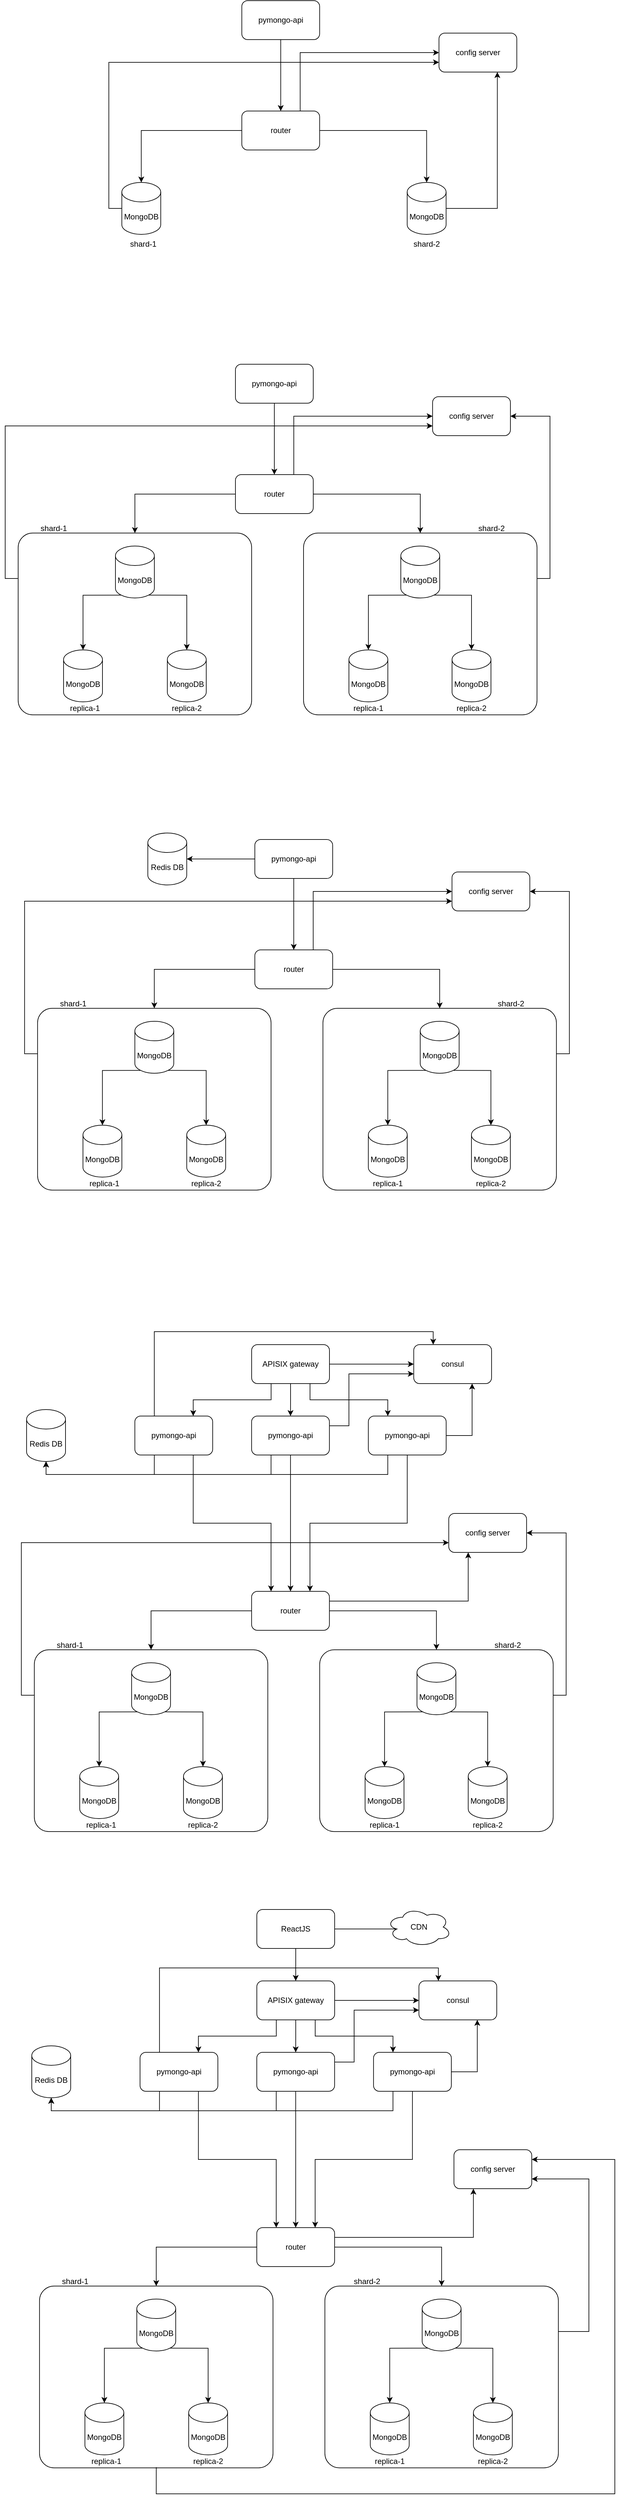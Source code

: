 <mxfile version="24.8.6">
  <diagram name="Page-1" id="-H_mtQnk-PTXWXPvYvuk">
    <mxGraphModel dx="1338" dy="1526" grid="1" gridSize="10" guides="1" tooltips="1" connect="1" arrows="1" fold="1" page="1" pageScale="1" pageWidth="1169" pageHeight="827" math="0" shadow="0">
      <root>
        <mxCell id="0" />
        <mxCell id="1" parent="0" />
        <mxCell id="Sr8MW6zQLcFceeeXytXG-36" style="edgeStyle=orthogonalEdgeStyle;rounded=0;orthogonalLoop=1;jettySize=auto;html=1;exitX=0;exitY=0.25;exitDx=0;exitDy=0;entryX=0;entryY=0.75;entryDx=0;entryDy=0;" edge="1" parent="1" source="Sr8MW6zQLcFceeeXytXG-4" target="Sr8MW6zQLcFceeeXytXG-33">
          <mxGeometry relative="1" as="geometry" />
        </mxCell>
        <mxCell id="Sr8MW6zQLcFceeeXytXG-4" value="" style="rounded=1;whiteSpace=wrap;html=1;fillColor=none;arcSize=8;" vertex="1" parent="1">
          <mxGeometry x="30" y="260" width="360" height="280" as="geometry" />
        </mxCell>
        <mxCell id="Sr8MW6zQLcFceeeXytXG-5" value="MongoDB" style="shape=cylinder3;whiteSpace=wrap;html=1;boundedLbl=1;backgroundOutline=1;size=15;" vertex="1" parent="1">
          <mxGeometry x="180" y="280" width="60" height="80" as="geometry" />
        </mxCell>
        <mxCell id="Sr8MW6zQLcFceeeXytXG-32" style="edgeStyle=orthogonalEdgeStyle;rounded=0;orthogonalLoop=1;jettySize=auto;html=1;exitX=0.5;exitY=1;exitDx=0;exitDy=0;entryX=0.5;entryY=0;entryDx=0;entryDy=0;" edge="1" parent="1" source="Sr8MW6zQLcFceeeXytXG-6" target="Sr8MW6zQLcFceeeXytXG-31">
          <mxGeometry relative="1" as="geometry" />
        </mxCell>
        <mxCell id="Sr8MW6zQLcFceeeXytXG-6" value="pymongo-api" style="rounded=1;whiteSpace=wrap;html=1;" vertex="1" parent="1">
          <mxGeometry x="365" width="120" height="60" as="geometry" />
        </mxCell>
        <mxCell id="Sr8MW6zQLcFceeeXytXG-7" style="edgeStyle=orthogonalEdgeStyle;rounded=0;orthogonalLoop=1;jettySize=auto;html=1;exitX=0;exitY=0.5;exitDx=0;exitDy=0;entryX=0.5;entryY=0;entryDx=0;entryDy=0;" edge="1" parent="1" source="Sr8MW6zQLcFceeeXytXG-31" target="Sr8MW6zQLcFceeeXytXG-4">
          <mxGeometry relative="1" as="geometry">
            <mxPoint x="330" y="191" as="sourcePoint" />
            <mxPoint x="210" y="240" as="targetPoint" />
          </mxGeometry>
        </mxCell>
        <mxCell id="Sr8MW6zQLcFceeeXytXG-9" style="edgeStyle=orthogonalEdgeStyle;rounded=0;orthogonalLoop=1;jettySize=auto;html=1;entryX=0.5;entryY=0;entryDx=0;entryDy=0;exitX=1;exitY=0.5;exitDx=0;exitDy=0;" edge="1" parent="1" source="Sr8MW6zQLcFceeeXytXG-31" target="Sr8MW6zQLcFceeeXytXG-19">
          <mxGeometry relative="1" as="geometry">
            <mxPoint x="530" y="190" as="sourcePoint" />
            <mxPoint x="585" y="290" as="targetPoint" />
          </mxGeometry>
        </mxCell>
        <mxCell id="Sr8MW6zQLcFceeeXytXG-10" value="MongoDB" style="shape=cylinder3;whiteSpace=wrap;html=1;boundedLbl=1;backgroundOutline=1;size=15;" vertex="1" parent="1">
          <mxGeometry x="100" y="440" width="60" height="80" as="geometry" />
        </mxCell>
        <mxCell id="Sr8MW6zQLcFceeeXytXG-11" style="edgeStyle=orthogonalEdgeStyle;rounded=0;orthogonalLoop=1;jettySize=auto;html=1;exitX=0.145;exitY=1;exitDx=0;exitDy=-4.35;entryX=0.5;entryY=0;entryDx=0;entryDy=0;entryPerimeter=0;exitPerimeter=0;" edge="1" parent="1" target="Sr8MW6zQLcFceeeXytXG-10" source="Sr8MW6zQLcFceeeXytXG-5">
          <mxGeometry relative="1" as="geometry">
            <mxPoint x="179.48" y="390" as="sourcePoint" />
          </mxGeometry>
        </mxCell>
        <mxCell id="Sr8MW6zQLcFceeeXytXG-12" value="MongoDB" style="shape=cylinder3;whiteSpace=wrap;html=1;boundedLbl=1;backgroundOutline=1;size=15;" vertex="1" parent="1">
          <mxGeometry x="260" y="440" width="60" height="80" as="geometry" />
        </mxCell>
        <mxCell id="Sr8MW6zQLcFceeeXytXG-13" style="edgeStyle=orthogonalEdgeStyle;rounded=0;orthogonalLoop=1;jettySize=auto;html=1;exitX=0.855;exitY=1;exitDx=0;exitDy=-4.35;entryX=0.5;entryY=0;entryDx=0;entryDy=0;entryPerimeter=0;exitPerimeter=0;" edge="1" parent="1" target="Sr8MW6zQLcFceeeXytXG-12" source="Sr8MW6zQLcFceeeXytXG-5">
          <mxGeometry relative="1" as="geometry">
            <mxPoint x="285" y="390" as="sourcePoint" />
          </mxGeometry>
        </mxCell>
        <mxCell id="Sr8MW6zQLcFceeeXytXG-35" style="edgeStyle=orthogonalEdgeStyle;rounded=0;orthogonalLoop=1;jettySize=auto;html=1;exitX=1;exitY=0.25;exitDx=0;exitDy=0;entryX=1;entryY=0.5;entryDx=0;entryDy=0;" edge="1" parent="1" source="Sr8MW6zQLcFceeeXytXG-19" target="Sr8MW6zQLcFceeeXytXG-33">
          <mxGeometry relative="1" as="geometry" />
        </mxCell>
        <mxCell id="Sr8MW6zQLcFceeeXytXG-19" value="" style="rounded=1;whiteSpace=wrap;html=1;fillColor=none;arcSize=8;" vertex="1" parent="1">
          <mxGeometry x="470" y="260" width="360" height="280" as="geometry" />
        </mxCell>
        <mxCell id="Sr8MW6zQLcFceeeXytXG-20" value="MongoDB" style="shape=cylinder3;whiteSpace=wrap;html=1;boundedLbl=1;backgroundOutline=1;size=15;" vertex="1" parent="1">
          <mxGeometry x="620" y="280" width="60" height="80" as="geometry" />
        </mxCell>
        <mxCell id="Sr8MW6zQLcFceeeXytXG-21" value="MongoDB" style="shape=cylinder3;whiteSpace=wrap;html=1;boundedLbl=1;backgroundOutline=1;size=15;" vertex="1" parent="1">
          <mxGeometry x="540" y="440" width="60" height="80" as="geometry" />
        </mxCell>
        <mxCell id="Sr8MW6zQLcFceeeXytXG-22" style="edgeStyle=orthogonalEdgeStyle;rounded=0;orthogonalLoop=1;jettySize=auto;html=1;exitX=0.145;exitY=1;exitDx=0;exitDy=-4.35;entryX=0.5;entryY=0;entryDx=0;entryDy=0;entryPerimeter=0;exitPerimeter=0;" edge="1" parent="1" source="Sr8MW6zQLcFceeeXytXG-20" target="Sr8MW6zQLcFceeeXytXG-21">
          <mxGeometry relative="1" as="geometry">
            <mxPoint x="619.48" y="390" as="sourcePoint" />
          </mxGeometry>
        </mxCell>
        <mxCell id="Sr8MW6zQLcFceeeXytXG-23" value="MongoDB" style="shape=cylinder3;whiteSpace=wrap;html=1;boundedLbl=1;backgroundOutline=1;size=15;" vertex="1" parent="1">
          <mxGeometry x="699" y="440" width="60" height="80" as="geometry" />
        </mxCell>
        <mxCell id="Sr8MW6zQLcFceeeXytXG-24" style="edgeStyle=orthogonalEdgeStyle;rounded=0;orthogonalLoop=1;jettySize=auto;html=1;exitX=0.855;exitY=1;exitDx=0;exitDy=-4.35;entryX=0.5;entryY=0;entryDx=0;entryDy=0;entryPerimeter=0;exitPerimeter=0;" edge="1" parent="1" source="Sr8MW6zQLcFceeeXytXG-20" target="Sr8MW6zQLcFceeeXytXG-23">
          <mxGeometry relative="1" as="geometry">
            <mxPoint x="725" y="390" as="sourcePoint" />
          </mxGeometry>
        </mxCell>
        <mxCell id="Sr8MW6zQLcFceeeXytXG-25" value="shard-1" style="text;html=1;align=center;verticalAlign=middle;whiteSpace=wrap;rounded=0;" vertex="1" parent="1">
          <mxGeometry x="55" y="238" width="60" height="30" as="geometry" />
        </mxCell>
        <mxCell id="Sr8MW6zQLcFceeeXytXG-26" value="shard-2" style="text;html=1;align=center;verticalAlign=middle;whiteSpace=wrap;rounded=0;" vertex="1" parent="1">
          <mxGeometry x="730" y="238" width="60" height="30" as="geometry" />
        </mxCell>
        <mxCell id="Sr8MW6zQLcFceeeXytXG-27" value="replica-1" style="text;html=1;align=center;verticalAlign=middle;whiteSpace=wrap;rounded=0;" vertex="1" parent="1">
          <mxGeometry x="103" y="515" width="60" height="30" as="geometry" />
        </mxCell>
        <mxCell id="Sr8MW6zQLcFceeeXytXG-28" value="replica-2" style="text;html=1;align=center;verticalAlign=middle;whiteSpace=wrap;rounded=0;" vertex="1" parent="1">
          <mxGeometry x="260" y="515" width="60" height="30" as="geometry" />
        </mxCell>
        <mxCell id="Sr8MW6zQLcFceeeXytXG-29" value="replica-1" style="text;html=1;align=center;verticalAlign=middle;whiteSpace=wrap;rounded=0;" vertex="1" parent="1">
          <mxGeometry x="540" y="515" width="60" height="30" as="geometry" />
        </mxCell>
        <mxCell id="Sr8MW6zQLcFceeeXytXG-30" value="replica-2" style="text;html=1;align=center;verticalAlign=middle;whiteSpace=wrap;rounded=0;" vertex="1" parent="1">
          <mxGeometry x="699" y="515" width="60" height="30" as="geometry" />
        </mxCell>
        <mxCell id="Sr8MW6zQLcFceeeXytXG-34" style="edgeStyle=orthogonalEdgeStyle;rounded=0;orthogonalLoop=1;jettySize=auto;html=1;exitX=0.75;exitY=0;exitDx=0;exitDy=0;entryX=0;entryY=0.5;entryDx=0;entryDy=0;" edge="1" parent="1" source="Sr8MW6zQLcFceeeXytXG-31" target="Sr8MW6zQLcFceeeXytXG-33">
          <mxGeometry relative="1" as="geometry" />
        </mxCell>
        <mxCell id="Sr8MW6zQLcFceeeXytXG-31" value="router" style="rounded=1;whiteSpace=wrap;html=1;" vertex="1" parent="1">
          <mxGeometry x="365" y="170" width="120" height="60" as="geometry" />
        </mxCell>
        <mxCell id="Sr8MW6zQLcFceeeXytXG-33" value="config server" style="rounded=1;whiteSpace=wrap;html=1;" vertex="1" parent="1">
          <mxGeometry x="669" y="50" width="120" height="60" as="geometry" />
        </mxCell>
        <mxCell id="Sr8MW6zQLcFceeeXytXG-37" style="edgeStyle=orthogonalEdgeStyle;rounded=0;orthogonalLoop=1;jettySize=auto;html=1;exitX=0;exitY=0.25;exitDx=0;exitDy=0;entryX=0;entryY=0.75;entryDx=0;entryDy=0;" edge="1" parent="1" source="Sr8MW6zQLcFceeeXytXG-38" target="Sr8MW6zQLcFceeeXytXG-63">
          <mxGeometry relative="1" as="geometry" />
        </mxCell>
        <mxCell id="Sr8MW6zQLcFceeeXytXG-38" value="" style="rounded=1;whiteSpace=wrap;html=1;fillColor=none;arcSize=8;" vertex="1" parent="1">
          <mxGeometry x="59.92" y="992" width="360" height="280" as="geometry" />
        </mxCell>
        <mxCell id="Sr8MW6zQLcFceeeXytXG-39" value="MongoDB" style="shape=cylinder3;whiteSpace=wrap;html=1;boundedLbl=1;backgroundOutline=1;size=15;" vertex="1" parent="1">
          <mxGeometry x="209.92" y="1012" width="60" height="80" as="geometry" />
        </mxCell>
        <mxCell id="Sr8MW6zQLcFceeeXytXG-40" style="edgeStyle=orthogonalEdgeStyle;rounded=0;orthogonalLoop=1;jettySize=auto;html=1;exitX=0.5;exitY=1;exitDx=0;exitDy=0;entryX=0.5;entryY=0;entryDx=0;entryDy=0;" edge="1" parent="1" source="Sr8MW6zQLcFceeeXytXG-41" target="Sr8MW6zQLcFceeeXytXG-62">
          <mxGeometry relative="1" as="geometry" />
        </mxCell>
        <mxCell id="Sr8MW6zQLcFceeeXytXG-41" value="pymongo-api" style="rounded=1;whiteSpace=wrap;html=1;" vertex="1" parent="1">
          <mxGeometry x="394.92" y="732" width="120" height="60" as="geometry" />
        </mxCell>
        <mxCell id="Sr8MW6zQLcFceeeXytXG-42" style="edgeStyle=orthogonalEdgeStyle;rounded=0;orthogonalLoop=1;jettySize=auto;html=1;exitX=0;exitY=0.5;exitDx=0;exitDy=0;entryX=0.5;entryY=0;entryDx=0;entryDy=0;" edge="1" parent="1" source="Sr8MW6zQLcFceeeXytXG-62" target="Sr8MW6zQLcFceeeXytXG-38">
          <mxGeometry relative="1" as="geometry">
            <mxPoint x="359.92" y="923" as="sourcePoint" />
            <mxPoint x="239.92" y="972" as="targetPoint" />
          </mxGeometry>
        </mxCell>
        <mxCell id="Sr8MW6zQLcFceeeXytXG-43" style="edgeStyle=orthogonalEdgeStyle;rounded=0;orthogonalLoop=1;jettySize=auto;html=1;entryX=0.5;entryY=0;entryDx=0;entryDy=0;exitX=1;exitY=0.5;exitDx=0;exitDy=0;" edge="1" parent="1" source="Sr8MW6zQLcFceeeXytXG-62" target="Sr8MW6zQLcFceeeXytXG-49">
          <mxGeometry relative="1" as="geometry">
            <mxPoint x="559.92" y="922" as="sourcePoint" />
            <mxPoint x="614.92" y="1022" as="targetPoint" />
          </mxGeometry>
        </mxCell>
        <mxCell id="Sr8MW6zQLcFceeeXytXG-44" value="MongoDB" style="shape=cylinder3;whiteSpace=wrap;html=1;boundedLbl=1;backgroundOutline=1;size=15;" vertex="1" parent="1">
          <mxGeometry x="129.92" y="1172" width="60" height="80" as="geometry" />
        </mxCell>
        <mxCell id="Sr8MW6zQLcFceeeXytXG-45" style="edgeStyle=orthogonalEdgeStyle;rounded=0;orthogonalLoop=1;jettySize=auto;html=1;exitX=0.145;exitY=1;exitDx=0;exitDy=-4.35;entryX=0.5;entryY=0;entryDx=0;entryDy=0;entryPerimeter=0;exitPerimeter=0;" edge="1" parent="1" source="Sr8MW6zQLcFceeeXytXG-39" target="Sr8MW6zQLcFceeeXytXG-44">
          <mxGeometry relative="1" as="geometry">
            <mxPoint x="209.4" y="1122" as="sourcePoint" />
          </mxGeometry>
        </mxCell>
        <mxCell id="Sr8MW6zQLcFceeeXytXG-46" value="MongoDB" style="shape=cylinder3;whiteSpace=wrap;html=1;boundedLbl=1;backgroundOutline=1;size=15;" vertex="1" parent="1">
          <mxGeometry x="289.92" y="1172" width="60" height="80" as="geometry" />
        </mxCell>
        <mxCell id="Sr8MW6zQLcFceeeXytXG-47" style="edgeStyle=orthogonalEdgeStyle;rounded=0;orthogonalLoop=1;jettySize=auto;html=1;exitX=0.855;exitY=1;exitDx=0;exitDy=-4.35;entryX=0.5;entryY=0;entryDx=0;entryDy=0;entryPerimeter=0;exitPerimeter=0;" edge="1" parent="1" source="Sr8MW6zQLcFceeeXytXG-39" target="Sr8MW6zQLcFceeeXytXG-46">
          <mxGeometry relative="1" as="geometry">
            <mxPoint x="314.92" y="1122" as="sourcePoint" />
          </mxGeometry>
        </mxCell>
        <mxCell id="Sr8MW6zQLcFceeeXytXG-48" style="edgeStyle=orthogonalEdgeStyle;rounded=0;orthogonalLoop=1;jettySize=auto;html=1;exitX=1;exitY=0.25;exitDx=0;exitDy=0;entryX=1;entryY=0.5;entryDx=0;entryDy=0;" edge="1" parent="1" source="Sr8MW6zQLcFceeeXytXG-49" target="Sr8MW6zQLcFceeeXytXG-63">
          <mxGeometry relative="1" as="geometry" />
        </mxCell>
        <mxCell id="Sr8MW6zQLcFceeeXytXG-49" value="" style="rounded=1;whiteSpace=wrap;html=1;fillColor=none;arcSize=8;" vertex="1" parent="1">
          <mxGeometry x="499.92" y="992" width="360" height="280" as="geometry" />
        </mxCell>
        <mxCell id="Sr8MW6zQLcFceeeXytXG-50" value="MongoDB" style="shape=cylinder3;whiteSpace=wrap;html=1;boundedLbl=1;backgroundOutline=1;size=15;" vertex="1" parent="1">
          <mxGeometry x="649.92" y="1012" width="60" height="80" as="geometry" />
        </mxCell>
        <mxCell id="Sr8MW6zQLcFceeeXytXG-51" value="MongoDB" style="shape=cylinder3;whiteSpace=wrap;html=1;boundedLbl=1;backgroundOutline=1;size=15;" vertex="1" parent="1">
          <mxGeometry x="569.92" y="1172" width="60" height="80" as="geometry" />
        </mxCell>
        <mxCell id="Sr8MW6zQLcFceeeXytXG-52" style="edgeStyle=orthogonalEdgeStyle;rounded=0;orthogonalLoop=1;jettySize=auto;html=1;exitX=0.145;exitY=1;exitDx=0;exitDy=-4.35;entryX=0.5;entryY=0;entryDx=0;entryDy=0;entryPerimeter=0;exitPerimeter=0;" edge="1" parent="1" source="Sr8MW6zQLcFceeeXytXG-50" target="Sr8MW6zQLcFceeeXytXG-51">
          <mxGeometry relative="1" as="geometry">
            <mxPoint x="649.4" y="1122" as="sourcePoint" />
          </mxGeometry>
        </mxCell>
        <mxCell id="Sr8MW6zQLcFceeeXytXG-53" value="MongoDB" style="shape=cylinder3;whiteSpace=wrap;html=1;boundedLbl=1;backgroundOutline=1;size=15;" vertex="1" parent="1">
          <mxGeometry x="728.92" y="1172" width="60" height="80" as="geometry" />
        </mxCell>
        <mxCell id="Sr8MW6zQLcFceeeXytXG-54" style="edgeStyle=orthogonalEdgeStyle;rounded=0;orthogonalLoop=1;jettySize=auto;html=1;exitX=0.855;exitY=1;exitDx=0;exitDy=-4.35;entryX=0.5;entryY=0;entryDx=0;entryDy=0;entryPerimeter=0;exitPerimeter=0;" edge="1" parent="1" source="Sr8MW6zQLcFceeeXytXG-50" target="Sr8MW6zQLcFceeeXytXG-53">
          <mxGeometry relative="1" as="geometry">
            <mxPoint x="754.92" y="1122" as="sourcePoint" />
          </mxGeometry>
        </mxCell>
        <mxCell id="Sr8MW6zQLcFceeeXytXG-55" value="shard-1" style="text;html=1;align=center;verticalAlign=middle;whiteSpace=wrap;rounded=0;" vertex="1" parent="1">
          <mxGeometry x="84.92" y="970" width="60" height="30" as="geometry" />
        </mxCell>
        <mxCell id="Sr8MW6zQLcFceeeXytXG-56" value="shard-2" style="text;html=1;align=center;verticalAlign=middle;whiteSpace=wrap;rounded=0;" vertex="1" parent="1">
          <mxGeometry x="759.92" y="970" width="60" height="30" as="geometry" />
        </mxCell>
        <mxCell id="Sr8MW6zQLcFceeeXytXG-57" value="replica-1" style="text;html=1;align=center;verticalAlign=middle;whiteSpace=wrap;rounded=0;" vertex="1" parent="1">
          <mxGeometry x="132.92" y="1247" width="60" height="30" as="geometry" />
        </mxCell>
        <mxCell id="Sr8MW6zQLcFceeeXytXG-58" value="replica-2" style="text;html=1;align=center;verticalAlign=middle;whiteSpace=wrap;rounded=0;" vertex="1" parent="1">
          <mxGeometry x="289.92" y="1247" width="60" height="30" as="geometry" />
        </mxCell>
        <mxCell id="Sr8MW6zQLcFceeeXytXG-59" value="replica-1" style="text;html=1;align=center;verticalAlign=middle;whiteSpace=wrap;rounded=0;" vertex="1" parent="1">
          <mxGeometry x="569.92" y="1247" width="60" height="30" as="geometry" />
        </mxCell>
        <mxCell id="Sr8MW6zQLcFceeeXytXG-60" value="replica-2" style="text;html=1;align=center;verticalAlign=middle;whiteSpace=wrap;rounded=0;" vertex="1" parent="1">
          <mxGeometry x="728.92" y="1247" width="60" height="30" as="geometry" />
        </mxCell>
        <mxCell id="Sr8MW6zQLcFceeeXytXG-61" style="edgeStyle=orthogonalEdgeStyle;rounded=0;orthogonalLoop=1;jettySize=auto;html=1;exitX=0.75;exitY=0;exitDx=0;exitDy=0;entryX=0;entryY=0.5;entryDx=0;entryDy=0;" edge="1" parent="1" source="Sr8MW6zQLcFceeeXytXG-62" target="Sr8MW6zQLcFceeeXytXG-63">
          <mxGeometry relative="1" as="geometry" />
        </mxCell>
        <mxCell id="Sr8MW6zQLcFceeeXytXG-62" value="router" style="rounded=1;whiteSpace=wrap;html=1;" vertex="1" parent="1">
          <mxGeometry x="394.92" y="902" width="120" height="60" as="geometry" />
        </mxCell>
        <mxCell id="Sr8MW6zQLcFceeeXytXG-63" value="config server" style="rounded=1;whiteSpace=wrap;html=1;" vertex="1" parent="1">
          <mxGeometry x="698.92" y="782" width="120" height="60" as="geometry" />
        </mxCell>
        <mxCell id="Sr8MW6zQLcFceeeXytXG-64" value="Redis DB" style="shape=cylinder3;whiteSpace=wrap;html=1;boundedLbl=1;backgroundOutline=1;size=15;" vertex="1" parent="1">
          <mxGeometry x="229.92" y="722" width="60" height="80" as="geometry" />
        </mxCell>
        <mxCell id="Sr8MW6zQLcFceeeXytXG-65" style="edgeStyle=orthogonalEdgeStyle;rounded=0;orthogonalLoop=1;jettySize=auto;html=1;exitX=0;exitY=0.5;exitDx=0;exitDy=0;entryX=1;entryY=0.5;entryDx=0;entryDy=0;entryPerimeter=0;" edge="1" parent="1" source="Sr8MW6zQLcFceeeXytXG-41" target="Sr8MW6zQLcFceeeXytXG-64">
          <mxGeometry relative="1" as="geometry" />
        </mxCell>
        <mxCell id="Sr8MW6zQLcFceeeXytXG-94" style="edgeStyle=orthogonalEdgeStyle;rounded=0;orthogonalLoop=1;jettySize=auto;html=1;exitX=0;exitY=0.5;exitDx=0;exitDy=0;exitPerimeter=0;entryX=0;entryY=0.75;entryDx=0;entryDy=0;" edge="1" parent="1" source="Sr8MW6zQLcFceeeXytXG-68" target="Sr8MW6zQLcFceeeXytXG-92">
          <mxGeometry relative="1" as="geometry" />
        </mxCell>
        <mxCell id="Sr8MW6zQLcFceeeXytXG-68" value="MongoDB" style="shape=cylinder3;whiteSpace=wrap;html=1;boundedLbl=1;backgroundOutline=1;size=15;" vertex="1" parent="1">
          <mxGeometry x="189.84" y="-280" width="60" height="80" as="geometry" />
        </mxCell>
        <mxCell id="Sr8MW6zQLcFceeeXytXG-69" style="edgeStyle=orthogonalEdgeStyle;rounded=0;orthogonalLoop=1;jettySize=auto;html=1;exitX=0.5;exitY=1;exitDx=0;exitDy=0;entryX=0.5;entryY=0;entryDx=0;entryDy=0;" edge="1" parent="1" source="Sr8MW6zQLcFceeeXytXG-70" target="Sr8MW6zQLcFceeeXytXG-91">
          <mxGeometry relative="1" as="geometry" />
        </mxCell>
        <mxCell id="Sr8MW6zQLcFceeeXytXG-70" value="pymongo-api" style="rounded=1;whiteSpace=wrap;html=1;" vertex="1" parent="1">
          <mxGeometry x="374.84" y="-560" width="120" height="60" as="geometry" />
        </mxCell>
        <mxCell id="Sr8MW6zQLcFceeeXytXG-71" style="edgeStyle=orthogonalEdgeStyle;rounded=0;orthogonalLoop=1;jettySize=auto;html=1;exitX=0;exitY=0.5;exitDx=0;exitDy=0;entryX=0.5;entryY=0;entryDx=0;entryDy=0;entryPerimeter=0;" edge="1" parent="1" source="Sr8MW6zQLcFceeeXytXG-91" target="Sr8MW6zQLcFceeeXytXG-68">
          <mxGeometry relative="1" as="geometry">
            <mxPoint x="339.84" y="-369" as="sourcePoint" />
            <mxPoint x="219.84" y="-300" as="targetPoint" />
          </mxGeometry>
        </mxCell>
        <mxCell id="Sr8MW6zQLcFceeeXytXG-72" style="edgeStyle=orthogonalEdgeStyle;rounded=0;orthogonalLoop=1;jettySize=auto;html=1;entryX=0.5;entryY=0;entryDx=0;entryDy=0;exitX=1;exitY=0.5;exitDx=0;exitDy=0;entryPerimeter=0;" edge="1" parent="1" source="Sr8MW6zQLcFceeeXytXG-91" target="Sr8MW6zQLcFceeeXytXG-79">
          <mxGeometry relative="1" as="geometry">
            <mxPoint x="539.84" y="-370" as="sourcePoint" />
            <mxPoint x="659.84" y="-300" as="targetPoint" />
          </mxGeometry>
        </mxCell>
        <mxCell id="Sr8MW6zQLcFceeeXytXG-93" style="edgeStyle=orthogonalEdgeStyle;rounded=0;orthogonalLoop=1;jettySize=auto;html=1;exitX=1;exitY=0.5;exitDx=0;exitDy=0;exitPerimeter=0;entryX=0.75;entryY=1;entryDx=0;entryDy=0;" edge="1" parent="1" source="Sr8MW6zQLcFceeeXytXG-79" target="Sr8MW6zQLcFceeeXytXG-92">
          <mxGeometry relative="1" as="geometry" />
        </mxCell>
        <mxCell id="Sr8MW6zQLcFceeeXytXG-79" value="MongoDB" style="shape=cylinder3;whiteSpace=wrap;html=1;boundedLbl=1;backgroundOutline=1;size=15;" vertex="1" parent="1">
          <mxGeometry x="629.84" y="-280" width="60" height="80" as="geometry" />
        </mxCell>
        <mxCell id="Sr8MW6zQLcFceeeXytXG-84" value="shard-1" style="text;html=1;align=center;verticalAlign=middle;whiteSpace=wrap;rounded=0;" vertex="1" parent="1">
          <mxGeometry x="192.92" y="-200" width="60" height="30" as="geometry" />
        </mxCell>
        <mxCell id="Sr8MW6zQLcFceeeXytXG-85" value="shard-2" style="text;html=1;align=center;verticalAlign=middle;whiteSpace=wrap;rounded=0;" vertex="1" parent="1">
          <mxGeometry x="629.84" y="-200" width="60" height="30" as="geometry" />
        </mxCell>
        <mxCell id="Sr8MW6zQLcFceeeXytXG-90" style="edgeStyle=orthogonalEdgeStyle;rounded=0;orthogonalLoop=1;jettySize=auto;html=1;exitX=0.75;exitY=0;exitDx=0;exitDy=0;entryX=0;entryY=0.5;entryDx=0;entryDy=0;" edge="1" parent="1" source="Sr8MW6zQLcFceeeXytXG-91" target="Sr8MW6zQLcFceeeXytXG-92">
          <mxGeometry relative="1" as="geometry" />
        </mxCell>
        <mxCell id="Sr8MW6zQLcFceeeXytXG-91" value="router" style="rounded=1;whiteSpace=wrap;html=1;" vertex="1" parent="1">
          <mxGeometry x="374.84" y="-390" width="120" height="60" as="geometry" />
        </mxCell>
        <mxCell id="Sr8MW6zQLcFceeeXytXG-92" value="config server" style="rounded=1;whiteSpace=wrap;html=1;" vertex="1" parent="1">
          <mxGeometry x="678.84" y="-510" width="120" height="60" as="geometry" />
        </mxCell>
        <mxCell id="Sr8MW6zQLcFceeeXytXG-95" style="edgeStyle=orthogonalEdgeStyle;rounded=0;orthogonalLoop=1;jettySize=auto;html=1;exitX=0;exitY=0.25;exitDx=0;exitDy=0;entryX=0;entryY=0.75;entryDx=0;entryDy=0;" edge="1" parent="1" source="Sr8MW6zQLcFceeeXytXG-96" target="Sr8MW6zQLcFceeeXytXG-121">
          <mxGeometry relative="1" as="geometry" />
        </mxCell>
        <mxCell id="Sr8MW6zQLcFceeeXytXG-96" value="" style="rounded=1;whiteSpace=wrap;html=1;fillColor=none;arcSize=8;" vertex="1" parent="1">
          <mxGeometry x="54.92" y="1980" width="360" height="280" as="geometry" />
        </mxCell>
        <mxCell id="Sr8MW6zQLcFceeeXytXG-97" value="MongoDB" style="shape=cylinder3;whiteSpace=wrap;html=1;boundedLbl=1;backgroundOutline=1;size=15;" vertex="1" parent="1">
          <mxGeometry x="204.92" y="2000" width="60" height="80" as="geometry" />
        </mxCell>
        <mxCell id="Sr8MW6zQLcFceeeXytXG-98" style="edgeStyle=orthogonalEdgeStyle;rounded=0;orthogonalLoop=1;jettySize=auto;html=1;exitX=0.5;exitY=1;exitDx=0;exitDy=0;entryX=0.5;entryY=0;entryDx=0;entryDy=0;" edge="1" parent="1" source="Sr8MW6zQLcFceeeXytXG-99" target="Sr8MW6zQLcFceeeXytXG-120">
          <mxGeometry relative="1" as="geometry" />
        </mxCell>
        <mxCell id="Sr8MW6zQLcFceeeXytXG-143" style="edgeStyle=orthogonalEdgeStyle;rounded=0;orthogonalLoop=1;jettySize=auto;html=1;exitX=1;exitY=0.25;exitDx=0;exitDy=0;entryX=0;entryY=0.75;entryDx=0;entryDy=0;" edge="1" parent="1" source="Sr8MW6zQLcFceeeXytXG-99" target="Sr8MW6zQLcFceeeXytXG-127">
          <mxGeometry relative="1" as="geometry">
            <Array as="points">
              <mxPoint x="540" y="1635" />
              <mxPoint x="540" y="1555" />
            </Array>
          </mxGeometry>
        </mxCell>
        <mxCell id="Sr8MW6zQLcFceeeXytXG-99" value="pymongo-api" style="rounded=1;whiteSpace=wrap;html=1;" vertex="1" parent="1">
          <mxGeometry x="389.92" y="1620" width="120" height="60" as="geometry" />
        </mxCell>
        <mxCell id="Sr8MW6zQLcFceeeXytXG-100" style="edgeStyle=orthogonalEdgeStyle;rounded=0;orthogonalLoop=1;jettySize=auto;html=1;exitX=0;exitY=0.5;exitDx=0;exitDy=0;entryX=0.5;entryY=0;entryDx=0;entryDy=0;" edge="1" parent="1" source="Sr8MW6zQLcFceeeXytXG-120" target="Sr8MW6zQLcFceeeXytXG-96">
          <mxGeometry relative="1" as="geometry">
            <mxPoint x="354.92" y="1911" as="sourcePoint" />
            <mxPoint x="234.92" y="1960" as="targetPoint" />
          </mxGeometry>
        </mxCell>
        <mxCell id="Sr8MW6zQLcFceeeXytXG-101" style="edgeStyle=orthogonalEdgeStyle;rounded=0;orthogonalLoop=1;jettySize=auto;html=1;entryX=0.5;entryY=0;entryDx=0;entryDy=0;exitX=1;exitY=0.5;exitDx=0;exitDy=0;" edge="1" parent="1" source="Sr8MW6zQLcFceeeXytXG-120" target="Sr8MW6zQLcFceeeXytXG-107">
          <mxGeometry relative="1" as="geometry">
            <mxPoint x="554.92" y="1910" as="sourcePoint" />
            <mxPoint x="609.92" y="2010" as="targetPoint" />
          </mxGeometry>
        </mxCell>
        <mxCell id="Sr8MW6zQLcFceeeXytXG-102" value="MongoDB" style="shape=cylinder3;whiteSpace=wrap;html=1;boundedLbl=1;backgroundOutline=1;size=15;" vertex="1" parent="1">
          <mxGeometry x="124.92" y="2160" width="60" height="80" as="geometry" />
        </mxCell>
        <mxCell id="Sr8MW6zQLcFceeeXytXG-103" style="edgeStyle=orthogonalEdgeStyle;rounded=0;orthogonalLoop=1;jettySize=auto;html=1;exitX=0.145;exitY=1;exitDx=0;exitDy=-4.35;entryX=0.5;entryY=0;entryDx=0;entryDy=0;entryPerimeter=0;exitPerimeter=0;" edge="1" parent="1" source="Sr8MW6zQLcFceeeXytXG-97" target="Sr8MW6zQLcFceeeXytXG-102">
          <mxGeometry relative="1" as="geometry">
            <mxPoint x="204.4" y="2110" as="sourcePoint" />
          </mxGeometry>
        </mxCell>
        <mxCell id="Sr8MW6zQLcFceeeXytXG-104" value="MongoDB" style="shape=cylinder3;whiteSpace=wrap;html=1;boundedLbl=1;backgroundOutline=1;size=15;" vertex="1" parent="1">
          <mxGeometry x="284.92" y="2160" width="60" height="80" as="geometry" />
        </mxCell>
        <mxCell id="Sr8MW6zQLcFceeeXytXG-105" style="edgeStyle=orthogonalEdgeStyle;rounded=0;orthogonalLoop=1;jettySize=auto;html=1;exitX=0.855;exitY=1;exitDx=0;exitDy=-4.35;entryX=0.5;entryY=0;entryDx=0;entryDy=0;entryPerimeter=0;exitPerimeter=0;" edge="1" parent="1" source="Sr8MW6zQLcFceeeXytXG-97" target="Sr8MW6zQLcFceeeXytXG-104">
          <mxGeometry relative="1" as="geometry">
            <mxPoint x="309.92" y="2110" as="sourcePoint" />
          </mxGeometry>
        </mxCell>
        <mxCell id="Sr8MW6zQLcFceeeXytXG-106" style="edgeStyle=orthogonalEdgeStyle;rounded=0;orthogonalLoop=1;jettySize=auto;html=1;exitX=1;exitY=0.25;exitDx=0;exitDy=0;entryX=1;entryY=0.5;entryDx=0;entryDy=0;" edge="1" parent="1" source="Sr8MW6zQLcFceeeXytXG-107" target="Sr8MW6zQLcFceeeXytXG-121">
          <mxGeometry relative="1" as="geometry" />
        </mxCell>
        <mxCell id="Sr8MW6zQLcFceeeXytXG-107" value="" style="rounded=1;whiteSpace=wrap;html=1;fillColor=none;arcSize=8;" vertex="1" parent="1">
          <mxGeometry x="494.92" y="1980" width="360" height="280" as="geometry" />
        </mxCell>
        <mxCell id="Sr8MW6zQLcFceeeXytXG-108" value="MongoDB" style="shape=cylinder3;whiteSpace=wrap;html=1;boundedLbl=1;backgroundOutline=1;size=15;" vertex="1" parent="1">
          <mxGeometry x="644.92" y="2000" width="60" height="80" as="geometry" />
        </mxCell>
        <mxCell id="Sr8MW6zQLcFceeeXytXG-109" value="MongoDB" style="shape=cylinder3;whiteSpace=wrap;html=1;boundedLbl=1;backgroundOutline=1;size=15;" vertex="1" parent="1">
          <mxGeometry x="564.92" y="2160" width="60" height="80" as="geometry" />
        </mxCell>
        <mxCell id="Sr8MW6zQLcFceeeXytXG-110" style="edgeStyle=orthogonalEdgeStyle;rounded=0;orthogonalLoop=1;jettySize=auto;html=1;exitX=0.145;exitY=1;exitDx=0;exitDy=-4.35;entryX=0.5;entryY=0;entryDx=0;entryDy=0;entryPerimeter=0;exitPerimeter=0;" edge="1" parent="1" source="Sr8MW6zQLcFceeeXytXG-108" target="Sr8MW6zQLcFceeeXytXG-109">
          <mxGeometry relative="1" as="geometry">
            <mxPoint x="644.4" y="2110" as="sourcePoint" />
          </mxGeometry>
        </mxCell>
        <mxCell id="Sr8MW6zQLcFceeeXytXG-111" value="MongoDB" style="shape=cylinder3;whiteSpace=wrap;html=1;boundedLbl=1;backgroundOutline=1;size=15;" vertex="1" parent="1">
          <mxGeometry x="723.92" y="2160" width="60" height="80" as="geometry" />
        </mxCell>
        <mxCell id="Sr8MW6zQLcFceeeXytXG-112" style="edgeStyle=orthogonalEdgeStyle;rounded=0;orthogonalLoop=1;jettySize=auto;html=1;exitX=0.855;exitY=1;exitDx=0;exitDy=-4.35;entryX=0.5;entryY=0;entryDx=0;entryDy=0;entryPerimeter=0;exitPerimeter=0;" edge="1" parent="1" source="Sr8MW6zQLcFceeeXytXG-108" target="Sr8MW6zQLcFceeeXytXG-111">
          <mxGeometry relative="1" as="geometry">
            <mxPoint x="749.92" y="2110" as="sourcePoint" />
          </mxGeometry>
        </mxCell>
        <mxCell id="Sr8MW6zQLcFceeeXytXG-113" value="shard-1" style="text;html=1;align=center;verticalAlign=middle;whiteSpace=wrap;rounded=0;" vertex="1" parent="1">
          <mxGeometry x="79.92" y="1958" width="60" height="30" as="geometry" />
        </mxCell>
        <mxCell id="Sr8MW6zQLcFceeeXytXG-114" value="shard-2" style="text;html=1;align=center;verticalAlign=middle;whiteSpace=wrap;rounded=0;" vertex="1" parent="1">
          <mxGeometry x="754.92" y="1958" width="60" height="30" as="geometry" />
        </mxCell>
        <mxCell id="Sr8MW6zQLcFceeeXytXG-115" value="replica-1" style="text;html=1;align=center;verticalAlign=middle;whiteSpace=wrap;rounded=0;" vertex="1" parent="1">
          <mxGeometry x="127.92" y="2235" width="60" height="30" as="geometry" />
        </mxCell>
        <mxCell id="Sr8MW6zQLcFceeeXytXG-116" value="replica-2" style="text;html=1;align=center;verticalAlign=middle;whiteSpace=wrap;rounded=0;" vertex="1" parent="1">
          <mxGeometry x="284.92" y="2235" width="60" height="30" as="geometry" />
        </mxCell>
        <mxCell id="Sr8MW6zQLcFceeeXytXG-117" value="replica-1" style="text;html=1;align=center;verticalAlign=middle;whiteSpace=wrap;rounded=0;" vertex="1" parent="1">
          <mxGeometry x="564.92" y="2235" width="60" height="30" as="geometry" />
        </mxCell>
        <mxCell id="Sr8MW6zQLcFceeeXytXG-118" value="replica-2" style="text;html=1;align=center;verticalAlign=middle;whiteSpace=wrap;rounded=0;" vertex="1" parent="1">
          <mxGeometry x="723.92" y="2235" width="60" height="30" as="geometry" />
        </mxCell>
        <mxCell id="Sr8MW6zQLcFceeeXytXG-146" style="edgeStyle=orthogonalEdgeStyle;rounded=0;orthogonalLoop=1;jettySize=auto;html=1;exitX=1;exitY=0.25;exitDx=0;exitDy=0;entryX=0.25;entryY=1;entryDx=0;entryDy=0;" edge="1" parent="1" source="Sr8MW6zQLcFceeeXytXG-120" target="Sr8MW6zQLcFceeeXytXG-121">
          <mxGeometry relative="1" as="geometry" />
        </mxCell>
        <mxCell id="Sr8MW6zQLcFceeeXytXG-120" value="router" style="rounded=1;whiteSpace=wrap;html=1;" vertex="1" parent="1">
          <mxGeometry x="389.92" y="1890" width="120" height="60" as="geometry" />
        </mxCell>
        <mxCell id="Sr8MW6zQLcFceeeXytXG-121" value="config server" style="rounded=1;whiteSpace=wrap;html=1;" vertex="1" parent="1">
          <mxGeometry x="693.92" y="1770" width="120" height="60" as="geometry" />
        </mxCell>
        <mxCell id="Sr8MW6zQLcFceeeXytXG-122" value="Redis DB" style="shape=cylinder3;whiteSpace=wrap;html=1;boundedLbl=1;backgroundOutline=1;size=15;" vertex="1" parent="1">
          <mxGeometry x="43.0" y="1610" width="60" height="80" as="geometry" />
        </mxCell>
        <mxCell id="Sr8MW6zQLcFceeeXytXG-141" style="edgeStyle=orthogonalEdgeStyle;rounded=0;orthogonalLoop=1;jettySize=auto;html=1;exitX=1;exitY=0.5;exitDx=0;exitDy=0;entryX=0.75;entryY=1;entryDx=0;entryDy=0;" edge="1" parent="1" source="Sr8MW6zQLcFceeeXytXG-124" target="Sr8MW6zQLcFceeeXytXG-127">
          <mxGeometry relative="1" as="geometry" />
        </mxCell>
        <mxCell id="Sr8MW6zQLcFceeeXytXG-145" style="edgeStyle=orthogonalEdgeStyle;rounded=0;orthogonalLoop=1;jettySize=auto;html=1;exitX=0.5;exitY=1;exitDx=0;exitDy=0;entryX=0.75;entryY=0;entryDx=0;entryDy=0;" edge="1" parent="1" source="Sr8MW6zQLcFceeeXytXG-124" target="Sr8MW6zQLcFceeeXytXG-120">
          <mxGeometry relative="1" as="geometry" />
        </mxCell>
        <mxCell id="Sr8MW6zQLcFceeeXytXG-124" value="pymongo-api" style="rounded=1;whiteSpace=wrap;html=1;" vertex="1" parent="1">
          <mxGeometry x="569.92" y="1620" width="120" height="60" as="geometry" />
        </mxCell>
        <mxCell id="Sr8MW6zQLcFceeeXytXG-139" style="edgeStyle=orthogonalEdgeStyle;rounded=0;orthogonalLoop=1;jettySize=auto;html=1;exitX=0.25;exitY=0;exitDx=0;exitDy=0;entryX=0.25;entryY=0;entryDx=0;entryDy=0;" edge="1" parent="1" source="Sr8MW6zQLcFceeeXytXG-125" target="Sr8MW6zQLcFceeeXytXG-127">
          <mxGeometry relative="1" as="geometry" />
        </mxCell>
        <mxCell id="Sr8MW6zQLcFceeeXytXG-144" style="edgeStyle=orthogonalEdgeStyle;rounded=0;orthogonalLoop=1;jettySize=auto;html=1;exitX=0.75;exitY=1;exitDx=0;exitDy=0;entryX=0.25;entryY=0;entryDx=0;entryDy=0;" edge="1" parent="1" source="Sr8MW6zQLcFceeeXytXG-125" target="Sr8MW6zQLcFceeeXytXG-120">
          <mxGeometry relative="1" as="geometry" />
        </mxCell>
        <mxCell id="Sr8MW6zQLcFceeeXytXG-125" value="pymongo-api" style="rounded=1;whiteSpace=wrap;html=1;" vertex="1" parent="1">
          <mxGeometry x="209.92" y="1620" width="120" height="60" as="geometry" />
        </mxCell>
        <mxCell id="Sr8MW6zQLcFceeeXytXG-128" style="edgeStyle=orthogonalEdgeStyle;rounded=0;orthogonalLoop=1;jettySize=auto;html=1;exitX=0.25;exitY=1;exitDx=0;exitDy=0;entryX=0.75;entryY=0;entryDx=0;entryDy=0;" edge="1" parent="1" source="Sr8MW6zQLcFceeeXytXG-126" target="Sr8MW6zQLcFceeeXytXG-125">
          <mxGeometry relative="1" as="geometry" />
        </mxCell>
        <mxCell id="Sr8MW6zQLcFceeeXytXG-129" style="edgeStyle=orthogonalEdgeStyle;rounded=0;orthogonalLoop=1;jettySize=auto;html=1;exitX=0.5;exitY=1;exitDx=0;exitDy=0;entryX=0.5;entryY=0;entryDx=0;entryDy=0;" edge="1" parent="1" source="Sr8MW6zQLcFceeeXytXG-126" target="Sr8MW6zQLcFceeeXytXG-99">
          <mxGeometry relative="1" as="geometry" />
        </mxCell>
        <mxCell id="Sr8MW6zQLcFceeeXytXG-130" style="edgeStyle=orthogonalEdgeStyle;rounded=0;orthogonalLoop=1;jettySize=auto;html=1;exitX=0.75;exitY=1;exitDx=0;exitDy=0;entryX=0.25;entryY=0;entryDx=0;entryDy=0;" edge="1" parent="1" source="Sr8MW6zQLcFceeeXytXG-126" target="Sr8MW6zQLcFceeeXytXG-124">
          <mxGeometry relative="1" as="geometry" />
        </mxCell>
        <mxCell id="Sr8MW6zQLcFceeeXytXG-135" style="edgeStyle=orthogonalEdgeStyle;rounded=0;orthogonalLoop=1;jettySize=auto;html=1;exitX=1;exitY=0.5;exitDx=0;exitDy=0;entryX=0;entryY=0.5;entryDx=0;entryDy=0;" edge="1" parent="1" source="Sr8MW6zQLcFceeeXytXG-126" target="Sr8MW6zQLcFceeeXytXG-127">
          <mxGeometry relative="1" as="geometry" />
        </mxCell>
        <mxCell id="Sr8MW6zQLcFceeeXytXG-126" value="APISIX gateway" style="rounded=1;whiteSpace=wrap;html=1;" vertex="1" parent="1">
          <mxGeometry x="390" y="1510" width="120" height="60" as="geometry" />
        </mxCell>
        <mxCell id="Sr8MW6zQLcFceeeXytXG-127" value="consul" style="rounded=1;whiteSpace=wrap;html=1;" vertex="1" parent="1">
          <mxGeometry x="639.92" y="1510" width="120" height="60" as="geometry" />
        </mxCell>
        <mxCell id="Sr8MW6zQLcFceeeXytXG-131" style="edgeStyle=orthogonalEdgeStyle;rounded=0;orthogonalLoop=1;jettySize=auto;html=1;exitX=0.25;exitY=1;exitDx=0;exitDy=0;entryX=0.5;entryY=1;entryDx=0;entryDy=0;entryPerimeter=0;" edge="1" parent="1" source="Sr8MW6zQLcFceeeXytXG-125" target="Sr8MW6zQLcFceeeXytXG-122">
          <mxGeometry relative="1" as="geometry" />
        </mxCell>
        <mxCell id="Sr8MW6zQLcFceeeXytXG-133" style="edgeStyle=orthogonalEdgeStyle;rounded=0;orthogonalLoop=1;jettySize=auto;html=1;exitX=0.25;exitY=1;exitDx=0;exitDy=0;entryX=0.5;entryY=1;entryDx=0;entryDy=0;entryPerimeter=0;" edge="1" parent="1" source="Sr8MW6zQLcFceeeXytXG-99" target="Sr8MW6zQLcFceeeXytXG-122">
          <mxGeometry relative="1" as="geometry">
            <Array as="points">
              <mxPoint x="420" y="1710" />
              <mxPoint x="73" y="1710" />
            </Array>
          </mxGeometry>
        </mxCell>
        <mxCell id="Sr8MW6zQLcFceeeXytXG-134" style="edgeStyle=orthogonalEdgeStyle;rounded=0;orthogonalLoop=1;jettySize=auto;html=1;exitX=0.25;exitY=1;exitDx=0;exitDy=0;entryX=0.5;entryY=1;entryDx=0;entryDy=0;entryPerimeter=0;" edge="1" parent="1" source="Sr8MW6zQLcFceeeXytXG-124" target="Sr8MW6zQLcFceeeXytXG-122">
          <mxGeometry relative="1" as="geometry">
            <Array as="points">
              <mxPoint x="600" y="1710" />
              <mxPoint x="73" y="1710" />
            </Array>
          </mxGeometry>
        </mxCell>
        <mxCell id="Sr8MW6zQLcFceeeXytXG-195" style="edgeStyle=orthogonalEdgeStyle;rounded=0;orthogonalLoop=1;jettySize=auto;html=1;exitX=0.5;exitY=1;exitDx=0;exitDy=0;entryX=1;entryY=0.25;entryDx=0;entryDy=0;" edge="1" parent="1" target="Sr8MW6zQLcFceeeXytXG-174">
          <mxGeometry relative="1" as="geometry">
            <mxPoint x="830" y="2765" as="targetPoint" />
            <mxPoint x="242.92" y="3239" as="sourcePoint" />
            <Array as="points">
              <mxPoint x="243" y="3280" />
              <mxPoint x="950" y="3280" />
              <mxPoint x="950" y="2765" />
            </Array>
          </mxGeometry>
        </mxCell>
        <mxCell id="Sr8MW6zQLcFceeeXytXG-148" value="" style="rounded=1;whiteSpace=wrap;html=1;fillColor=none;arcSize=8;" vertex="1" parent="1">
          <mxGeometry x="62.92" y="2960" width="360" height="280" as="geometry" />
        </mxCell>
        <mxCell id="Sr8MW6zQLcFceeeXytXG-149" value="MongoDB" style="shape=cylinder3;whiteSpace=wrap;html=1;boundedLbl=1;backgroundOutline=1;size=15;" vertex="1" parent="1">
          <mxGeometry x="212.92" y="2980" width="60" height="80" as="geometry" />
        </mxCell>
        <mxCell id="Sr8MW6zQLcFceeeXytXG-150" style="edgeStyle=orthogonalEdgeStyle;rounded=0;orthogonalLoop=1;jettySize=auto;html=1;exitX=0.5;exitY=1;exitDx=0;exitDy=0;entryX=0.5;entryY=0;entryDx=0;entryDy=0;" edge="1" parent="1" source="Sr8MW6zQLcFceeeXytXG-152" target="Sr8MW6zQLcFceeeXytXG-173">
          <mxGeometry relative="1" as="geometry" />
        </mxCell>
        <mxCell id="Sr8MW6zQLcFceeeXytXG-151" style="edgeStyle=orthogonalEdgeStyle;rounded=0;orthogonalLoop=1;jettySize=auto;html=1;exitX=1;exitY=0.25;exitDx=0;exitDy=0;entryX=0;entryY=0.75;entryDx=0;entryDy=0;" edge="1" parent="1" source="Sr8MW6zQLcFceeeXytXG-152" target="Sr8MW6zQLcFceeeXytXG-187">
          <mxGeometry relative="1" as="geometry">
            <Array as="points">
              <mxPoint x="548" y="2615" />
              <mxPoint x="548" y="2535" />
            </Array>
          </mxGeometry>
        </mxCell>
        <mxCell id="Sr8MW6zQLcFceeeXytXG-152" value="pymongo-api" style="rounded=1;whiteSpace=wrap;html=1;" vertex="1" parent="1">
          <mxGeometry x="397.92" y="2600" width="120" height="60" as="geometry" />
        </mxCell>
        <mxCell id="Sr8MW6zQLcFceeeXytXG-153" style="edgeStyle=orthogonalEdgeStyle;rounded=0;orthogonalLoop=1;jettySize=auto;html=1;exitX=0;exitY=0.5;exitDx=0;exitDy=0;entryX=0.5;entryY=0;entryDx=0;entryDy=0;" edge="1" parent="1" source="Sr8MW6zQLcFceeeXytXG-173" target="Sr8MW6zQLcFceeeXytXG-148">
          <mxGeometry relative="1" as="geometry">
            <mxPoint x="362.92" y="2891" as="sourcePoint" />
            <mxPoint x="242.92" y="2940" as="targetPoint" />
          </mxGeometry>
        </mxCell>
        <mxCell id="Sr8MW6zQLcFceeeXytXG-154" style="edgeStyle=orthogonalEdgeStyle;rounded=0;orthogonalLoop=1;jettySize=auto;html=1;entryX=0.5;entryY=0;entryDx=0;entryDy=0;exitX=1;exitY=0.5;exitDx=0;exitDy=0;" edge="1" parent="1" source="Sr8MW6zQLcFceeeXytXG-173" target="Sr8MW6zQLcFceeeXytXG-160">
          <mxGeometry relative="1" as="geometry">
            <mxPoint x="562.92" y="2890" as="sourcePoint" />
            <mxPoint x="617.92" y="2990" as="targetPoint" />
          </mxGeometry>
        </mxCell>
        <mxCell id="Sr8MW6zQLcFceeeXytXG-155" value="MongoDB" style="shape=cylinder3;whiteSpace=wrap;html=1;boundedLbl=1;backgroundOutline=1;size=15;" vertex="1" parent="1">
          <mxGeometry x="132.92" y="3140" width="60" height="80" as="geometry" />
        </mxCell>
        <mxCell id="Sr8MW6zQLcFceeeXytXG-156" style="edgeStyle=orthogonalEdgeStyle;rounded=0;orthogonalLoop=1;jettySize=auto;html=1;exitX=0.145;exitY=1;exitDx=0;exitDy=-4.35;entryX=0.5;entryY=0;entryDx=0;entryDy=0;entryPerimeter=0;exitPerimeter=0;" edge="1" parent="1" source="Sr8MW6zQLcFceeeXytXG-149" target="Sr8MW6zQLcFceeeXytXG-155">
          <mxGeometry relative="1" as="geometry">
            <mxPoint x="212.4" y="3090" as="sourcePoint" />
          </mxGeometry>
        </mxCell>
        <mxCell id="Sr8MW6zQLcFceeeXytXG-157" value="MongoDB" style="shape=cylinder3;whiteSpace=wrap;html=1;boundedLbl=1;backgroundOutline=1;size=15;" vertex="1" parent="1">
          <mxGeometry x="292.92" y="3140" width="60" height="80" as="geometry" />
        </mxCell>
        <mxCell id="Sr8MW6zQLcFceeeXytXG-158" style="edgeStyle=orthogonalEdgeStyle;rounded=0;orthogonalLoop=1;jettySize=auto;html=1;exitX=0.855;exitY=1;exitDx=0;exitDy=-4.35;entryX=0.5;entryY=0;entryDx=0;entryDy=0;entryPerimeter=0;exitPerimeter=0;" edge="1" parent="1" source="Sr8MW6zQLcFceeeXytXG-149" target="Sr8MW6zQLcFceeeXytXG-157">
          <mxGeometry relative="1" as="geometry">
            <mxPoint x="317.92" y="3090" as="sourcePoint" />
          </mxGeometry>
        </mxCell>
        <mxCell id="Sr8MW6zQLcFceeeXytXG-159" style="edgeStyle=orthogonalEdgeStyle;rounded=0;orthogonalLoop=1;jettySize=auto;html=1;exitX=1;exitY=0.25;exitDx=0;exitDy=0;entryX=1;entryY=0.75;entryDx=0;entryDy=0;" edge="1" parent="1" source="Sr8MW6zQLcFceeeXytXG-160" target="Sr8MW6zQLcFceeeXytXG-174">
          <mxGeometry relative="1" as="geometry">
            <mxPoint x="840" y="2860" as="targetPoint" />
            <Array as="points">
              <mxPoint x="910" y="3030" />
              <mxPoint x="910" y="2795" />
            </Array>
          </mxGeometry>
        </mxCell>
        <mxCell id="Sr8MW6zQLcFceeeXytXG-160" value="" style="rounded=1;whiteSpace=wrap;html=1;fillColor=none;arcSize=8;" vertex="1" parent="1">
          <mxGeometry x="502.92" y="2960" width="360" height="280" as="geometry" />
        </mxCell>
        <mxCell id="Sr8MW6zQLcFceeeXytXG-161" value="MongoDB" style="shape=cylinder3;whiteSpace=wrap;html=1;boundedLbl=1;backgroundOutline=1;size=15;" vertex="1" parent="1">
          <mxGeometry x="652.92" y="2980" width="60" height="80" as="geometry" />
        </mxCell>
        <mxCell id="Sr8MW6zQLcFceeeXytXG-162" value="MongoDB" style="shape=cylinder3;whiteSpace=wrap;html=1;boundedLbl=1;backgroundOutline=1;size=15;" vertex="1" parent="1">
          <mxGeometry x="572.92" y="3140" width="60" height="80" as="geometry" />
        </mxCell>
        <mxCell id="Sr8MW6zQLcFceeeXytXG-163" style="edgeStyle=orthogonalEdgeStyle;rounded=0;orthogonalLoop=1;jettySize=auto;html=1;exitX=0.145;exitY=1;exitDx=0;exitDy=-4.35;entryX=0.5;entryY=0;entryDx=0;entryDy=0;entryPerimeter=0;exitPerimeter=0;" edge="1" parent="1" source="Sr8MW6zQLcFceeeXytXG-161" target="Sr8MW6zQLcFceeeXytXG-162">
          <mxGeometry relative="1" as="geometry">
            <mxPoint x="652.4" y="3090" as="sourcePoint" />
          </mxGeometry>
        </mxCell>
        <mxCell id="Sr8MW6zQLcFceeeXytXG-164" value="MongoDB" style="shape=cylinder3;whiteSpace=wrap;html=1;boundedLbl=1;backgroundOutline=1;size=15;" vertex="1" parent="1">
          <mxGeometry x="731.92" y="3140" width="60" height="80" as="geometry" />
        </mxCell>
        <mxCell id="Sr8MW6zQLcFceeeXytXG-165" style="edgeStyle=orthogonalEdgeStyle;rounded=0;orthogonalLoop=1;jettySize=auto;html=1;exitX=0.855;exitY=1;exitDx=0;exitDy=-4.35;entryX=0.5;entryY=0;entryDx=0;entryDy=0;entryPerimeter=0;exitPerimeter=0;" edge="1" parent="1" source="Sr8MW6zQLcFceeeXytXG-161" target="Sr8MW6zQLcFceeeXytXG-164">
          <mxGeometry relative="1" as="geometry">
            <mxPoint x="757.92" y="3090" as="sourcePoint" />
          </mxGeometry>
        </mxCell>
        <mxCell id="Sr8MW6zQLcFceeeXytXG-166" value="shard-1" style="text;html=1;align=center;verticalAlign=middle;whiteSpace=wrap;rounded=0;" vertex="1" parent="1">
          <mxGeometry x="87.92" y="2938" width="60" height="30" as="geometry" />
        </mxCell>
        <mxCell id="Sr8MW6zQLcFceeeXytXG-167" value="shard-2" style="text;html=1;align=center;verticalAlign=middle;whiteSpace=wrap;rounded=0;" vertex="1" parent="1">
          <mxGeometry x="537.92" y="2938" width="60" height="30" as="geometry" />
        </mxCell>
        <mxCell id="Sr8MW6zQLcFceeeXytXG-168" value="replica-1" style="text;html=1;align=center;verticalAlign=middle;whiteSpace=wrap;rounded=0;" vertex="1" parent="1">
          <mxGeometry x="135.92" y="3215" width="60" height="30" as="geometry" />
        </mxCell>
        <mxCell id="Sr8MW6zQLcFceeeXytXG-169" value="replica-2" style="text;html=1;align=center;verticalAlign=middle;whiteSpace=wrap;rounded=0;" vertex="1" parent="1">
          <mxGeometry x="292.92" y="3215" width="60" height="30" as="geometry" />
        </mxCell>
        <mxCell id="Sr8MW6zQLcFceeeXytXG-170" value="replica-1" style="text;html=1;align=center;verticalAlign=middle;whiteSpace=wrap;rounded=0;" vertex="1" parent="1">
          <mxGeometry x="572.92" y="3215" width="60" height="30" as="geometry" />
        </mxCell>
        <mxCell id="Sr8MW6zQLcFceeeXytXG-171" value="replica-2" style="text;html=1;align=center;verticalAlign=middle;whiteSpace=wrap;rounded=0;" vertex="1" parent="1">
          <mxGeometry x="731.92" y="3215" width="60" height="30" as="geometry" />
        </mxCell>
        <mxCell id="Sr8MW6zQLcFceeeXytXG-172" style="edgeStyle=orthogonalEdgeStyle;rounded=0;orthogonalLoop=1;jettySize=auto;html=1;exitX=1;exitY=0.25;exitDx=0;exitDy=0;entryX=0.25;entryY=1;entryDx=0;entryDy=0;" edge="1" parent="1" source="Sr8MW6zQLcFceeeXytXG-173" target="Sr8MW6zQLcFceeeXytXG-174">
          <mxGeometry relative="1" as="geometry" />
        </mxCell>
        <mxCell id="Sr8MW6zQLcFceeeXytXG-173" value="router" style="rounded=1;whiteSpace=wrap;html=1;" vertex="1" parent="1">
          <mxGeometry x="397.92" y="2870" width="120" height="60" as="geometry" />
        </mxCell>
        <mxCell id="Sr8MW6zQLcFceeeXytXG-174" value="config server" style="rounded=1;whiteSpace=wrap;html=1;" vertex="1" parent="1">
          <mxGeometry x="701.92" y="2750" width="120" height="60" as="geometry" />
        </mxCell>
        <mxCell id="Sr8MW6zQLcFceeeXytXG-175" value="Redis DB" style="shape=cylinder3;whiteSpace=wrap;html=1;boundedLbl=1;backgroundOutline=1;size=15;" vertex="1" parent="1">
          <mxGeometry x="51.0" y="2590" width="60" height="80" as="geometry" />
        </mxCell>
        <mxCell id="Sr8MW6zQLcFceeeXytXG-176" style="edgeStyle=orthogonalEdgeStyle;rounded=0;orthogonalLoop=1;jettySize=auto;html=1;exitX=1;exitY=0.5;exitDx=0;exitDy=0;entryX=0.75;entryY=1;entryDx=0;entryDy=0;" edge="1" parent="1" source="Sr8MW6zQLcFceeeXytXG-178" target="Sr8MW6zQLcFceeeXytXG-187">
          <mxGeometry relative="1" as="geometry" />
        </mxCell>
        <mxCell id="Sr8MW6zQLcFceeeXytXG-177" style="edgeStyle=orthogonalEdgeStyle;rounded=0;orthogonalLoop=1;jettySize=auto;html=1;exitX=0.5;exitY=1;exitDx=0;exitDy=0;entryX=0.75;entryY=0;entryDx=0;entryDy=0;" edge="1" parent="1" source="Sr8MW6zQLcFceeeXytXG-178" target="Sr8MW6zQLcFceeeXytXG-173">
          <mxGeometry relative="1" as="geometry" />
        </mxCell>
        <mxCell id="Sr8MW6zQLcFceeeXytXG-178" value="pymongo-api" style="rounded=1;whiteSpace=wrap;html=1;" vertex="1" parent="1">
          <mxGeometry x="577.92" y="2600" width="120" height="60" as="geometry" />
        </mxCell>
        <mxCell id="Sr8MW6zQLcFceeeXytXG-179" style="edgeStyle=orthogonalEdgeStyle;rounded=0;orthogonalLoop=1;jettySize=auto;html=1;exitX=0.25;exitY=0;exitDx=0;exitDy=0;entryX=0.25;entryY=0;entryDx=0;entryDy=0;" edge="1" parent="1" source="Sr8MW6zQLcFceeeXytXG-181" target="Sr8MW6zQLcFceeeXytXG-187">
          <mxGeometry relative="1" as="geometry" />
        </mxCell>
        <mxCell id="Sr8MW6zQLcFceeeXytXG-180" style="edgeStyle=orthogonalEdgeStyle;rounded=0;orthogonalLoop=1;jettySize=auto;html=1;exitX=0.75;exitY=1;exitDx=0;exitDy=0;entryX=0.25;entryY=0;entryDx=0;entryDy=0;" edge="1" parent="1" source="Sr8MW6zQLcFceeeXytXG-181" target="Sr8MW6zQLcFceeeXytXG-173">
          <mxGeometry relative="1" as="geometry" />
        </mxCell>
        <mxCell id="Sr8MW6zQLcFceeeXytXG-181" value="pymongo-api" style="rounded=1;whiteSpace=wrap;html=1;" vertex="1" parent="1">
          <mxGeometry x="217.92" y="2600" width="120" height="60" as="geometry" />
        </mxCell>
        <mxCell id="Sr8MW6zQLcFceeeXytXG-182" style="edgeStyle=orthogonalEdgeStyle;rounded=0;orthogonalLoop=1;jettySize=auto;html=1;exitX=0.25;exitY=1;exitDx=0;exitDy=0;entryX=0.75;entryY=0;entryDx=0;entryDy=0;" edge="1" parent="1" source="Sr8MW6zQLcFceeeXytXG-186" target="Sr8MW6zQLcFceeeXytXG-181">
          <mxGeometry relative="1" as="geometry" />
        </mxCell>
        <mxCell id="Sr8MW6zQLcFceeeXytXG-183" style="edgeStyle=orthogonalEdgeStyle;rounded=0;orthogonalLoop=1;jettySize=auto;html=1;exitX=0.5;exitY=1;exitDx=0;exitDy=0;entryX=0.5;entryY=0;entryDx=0;entryDy=0;" edge="1" parent="1" source="Sr8MW6zQLcFceeeXytXG-186" target="Sr8MW6zQLcFceeeXytXG-152">
          <mxGeometry relative="1" as="geometry" />
        </mxCell>
        <mxCell id="Sr8MW6zQLcFceeeXytXG-184" style="edgeStyle=orthogonalEdgeStyle;rounded=0;orthogonalLoop=1;jettySize=auto;html=1;exitX=0.75;exitY=1;exitDx=0;exitDy=0;entryX=0.25;entryY=0;entryDx=0;entryDy=0;" edge="1" parent="1" source="Sr8MW6zQLcFceeeXytXG-186" target="Sr8MW6zQLcFceeeXytXG-178">
          <mxGeometry relative="1" as="geometry" />
        </mxCell>
        <mxCell id="Sr8MW6zQLcFceeeXytXG-185" style="edgeStyle=orthogonalEdgeStyle;rounded=0;orthogonalLoop=1;jettySize=auto;html=1;exitX=1;exitY=0.5;exitDx=0;exitDy=0;entryX=0;entryY=0.5;entryDx=0;entryDy=0;" edge="1" parent="1" source="Sr8MW6zQLcFceeeXytXG-186" target="Sr8MW6zQLcFceeeXytXG-187">
          <mxGeometry relative="1" as="geometry" />
        </mxCell>
        <mxCell id="Sr8MW6zQLcFceeeXytXG-186" value="APISIX gateway" style="rounded=1;whiteSpace=wrap;html=1;" vertex="1" parent="1">
          <mxGeometry x="398" y="2490" width="120" height="60" as="geometry" />
        </mxCell>
        <mxCell id="Sr8MW6zQLcFceeeXytXG-187" value="consul" style="rounded=1;whiteSpace=wrap;html=1;" vertex="1" parent="1">
          <mxGeometry x="647.92" y="2490" width="120" height="60" as="geometry" />
        </mxCell>
        <mxCell id="Sr8MW6zQLcFceeeXytXG-188" style="edgeStyle=orthogonalEdgeStyle;rounded=0;orthogonalLoop=1;jettySize=auto;html=1;exitX=0.25;exitY=1;exitDx=0;exitDy=0;entryX=0.5;entryY=1;entryDx=0;entryDy=0;entryPerimeter=0;" edge="1" parent="1" source="Sr8MW6zQLcFceeeXytXG-181" target="Sr8MW6zQLcFceeeXytXG-175">
          <mxGeometry relative="1" as="geometry" />
        </mxCell>
        <mxCell id="Sr8MW6zQLcFceeeXytXG-189" style="edgeStyle=orthogonalEdgeStyle;rounded=0;orthogonalLoop=1;jettySize=auto;html=1;exitX=0.25;exitY=1;exitDx=0;exitDy=0;entryX=0.5;entryY=1;entryDx=0;entryDy=0;entryPerimeter=0;" edge="1" parent="1" source="Sr8MW6zQLcFceeeXytXG-152" target="Sr8MW6zQLcFceeeXytXG-175">
          <mxGeometry relative="1" as="geometry">
            <Array as="points">
              <mxPoint x="428" y="2690" />
              <mxPoint x="81" y="2690" />
            </Array>
          </mxGeometry>
        </mxCell>
        <mxCell id="Sr8MW6zQLcFceeeXytXG-190" style="edgeStyle=orthogonalEdgeStyle;rounded=0;orthogonalLoop=1;jettySize=auto;html=1;exitX=0.25;exitY=1;exitDx=0;exitDy=0;entryX=0.5;entryY=1;entryDx=0;entryDy=0;entryPerimeter=0;" edge="1" parent="1" source="Sr8MW6zQLcFceeeXytXG-178" target="Sr8MW6zQLcFceeeXytXG-175">
          <mxGeometry relative="1" as="geometry">
            <Array as="points">
              <mxPoint x="608" y="2690" />
              <mxPoint x="81" y="2690" />
            </Array>
          </mxGeometry>
        </mxCell>
        <mxCell id="Sr8MW6zQLcFceeeXytXG-192" style="edgeStyle=orthogonalEdgeStyle;rounded=0;orthogonalLoop=1;jettySize=auto;html=1;exitX=0.5;exitY=1;exitDx=0;exitDy=0;entryX=0.5;entryY=0;entryDx=0;entryDy=0;" edge="1" parent="1" source="Sr8MW6zQLcFceeeXytXG-191" target="Sr8MW6zQLcFceeeXytXG-186">
          <mxGeometry relative="1" as="geometry" />
        </mxCell>
        <mxCell id="Sr8MW6zQLcFceeeXytXG-191" value="ReactJS" style="rounded=1;whiteSpace=wrap;html=1;" vertex="1" parent="1">
          <mxGeometry x="398" y="2380" width="120" height="60" as="geometry" />
        </mxCell>
        <mxCell id="Sr8MW6zQLcFceeeXytXG-193" value="CDN" style="ellipse;shape=cloud;whiteSpace=wrap;html=1;align=center;" vertex="1" parent="1">
          <mxGeometry x="597.92" y="2377" width="100" height="60" as="geometry" />
        </mxCell>
        <mxCell id="Sr8MW6zQLcFceeeXytXG-194" style="edgeStyle=orthogonalEdgeStyle;rounded=0;orthogonalLoop=1;jettySize=auto;html=1;exitX=1;exitY=0.5;exitDx=0;exitDy=0;entryX=0.16;entryY=0.55;entryDx=0;entryDy=0;entryPerimeter=0;endArrow=none;endFill=0;" edge="1" parent="1" source="Sr8MW6zQLcFceeeXytXG-191" target="Sr8MW6zQLcFceeeXytXG-193">
          <mxGeometry relative="1" as="geometry" />
        </mxCell>
      </root>
    </mxGraphModel>
  </diagram>
</mxfile>
